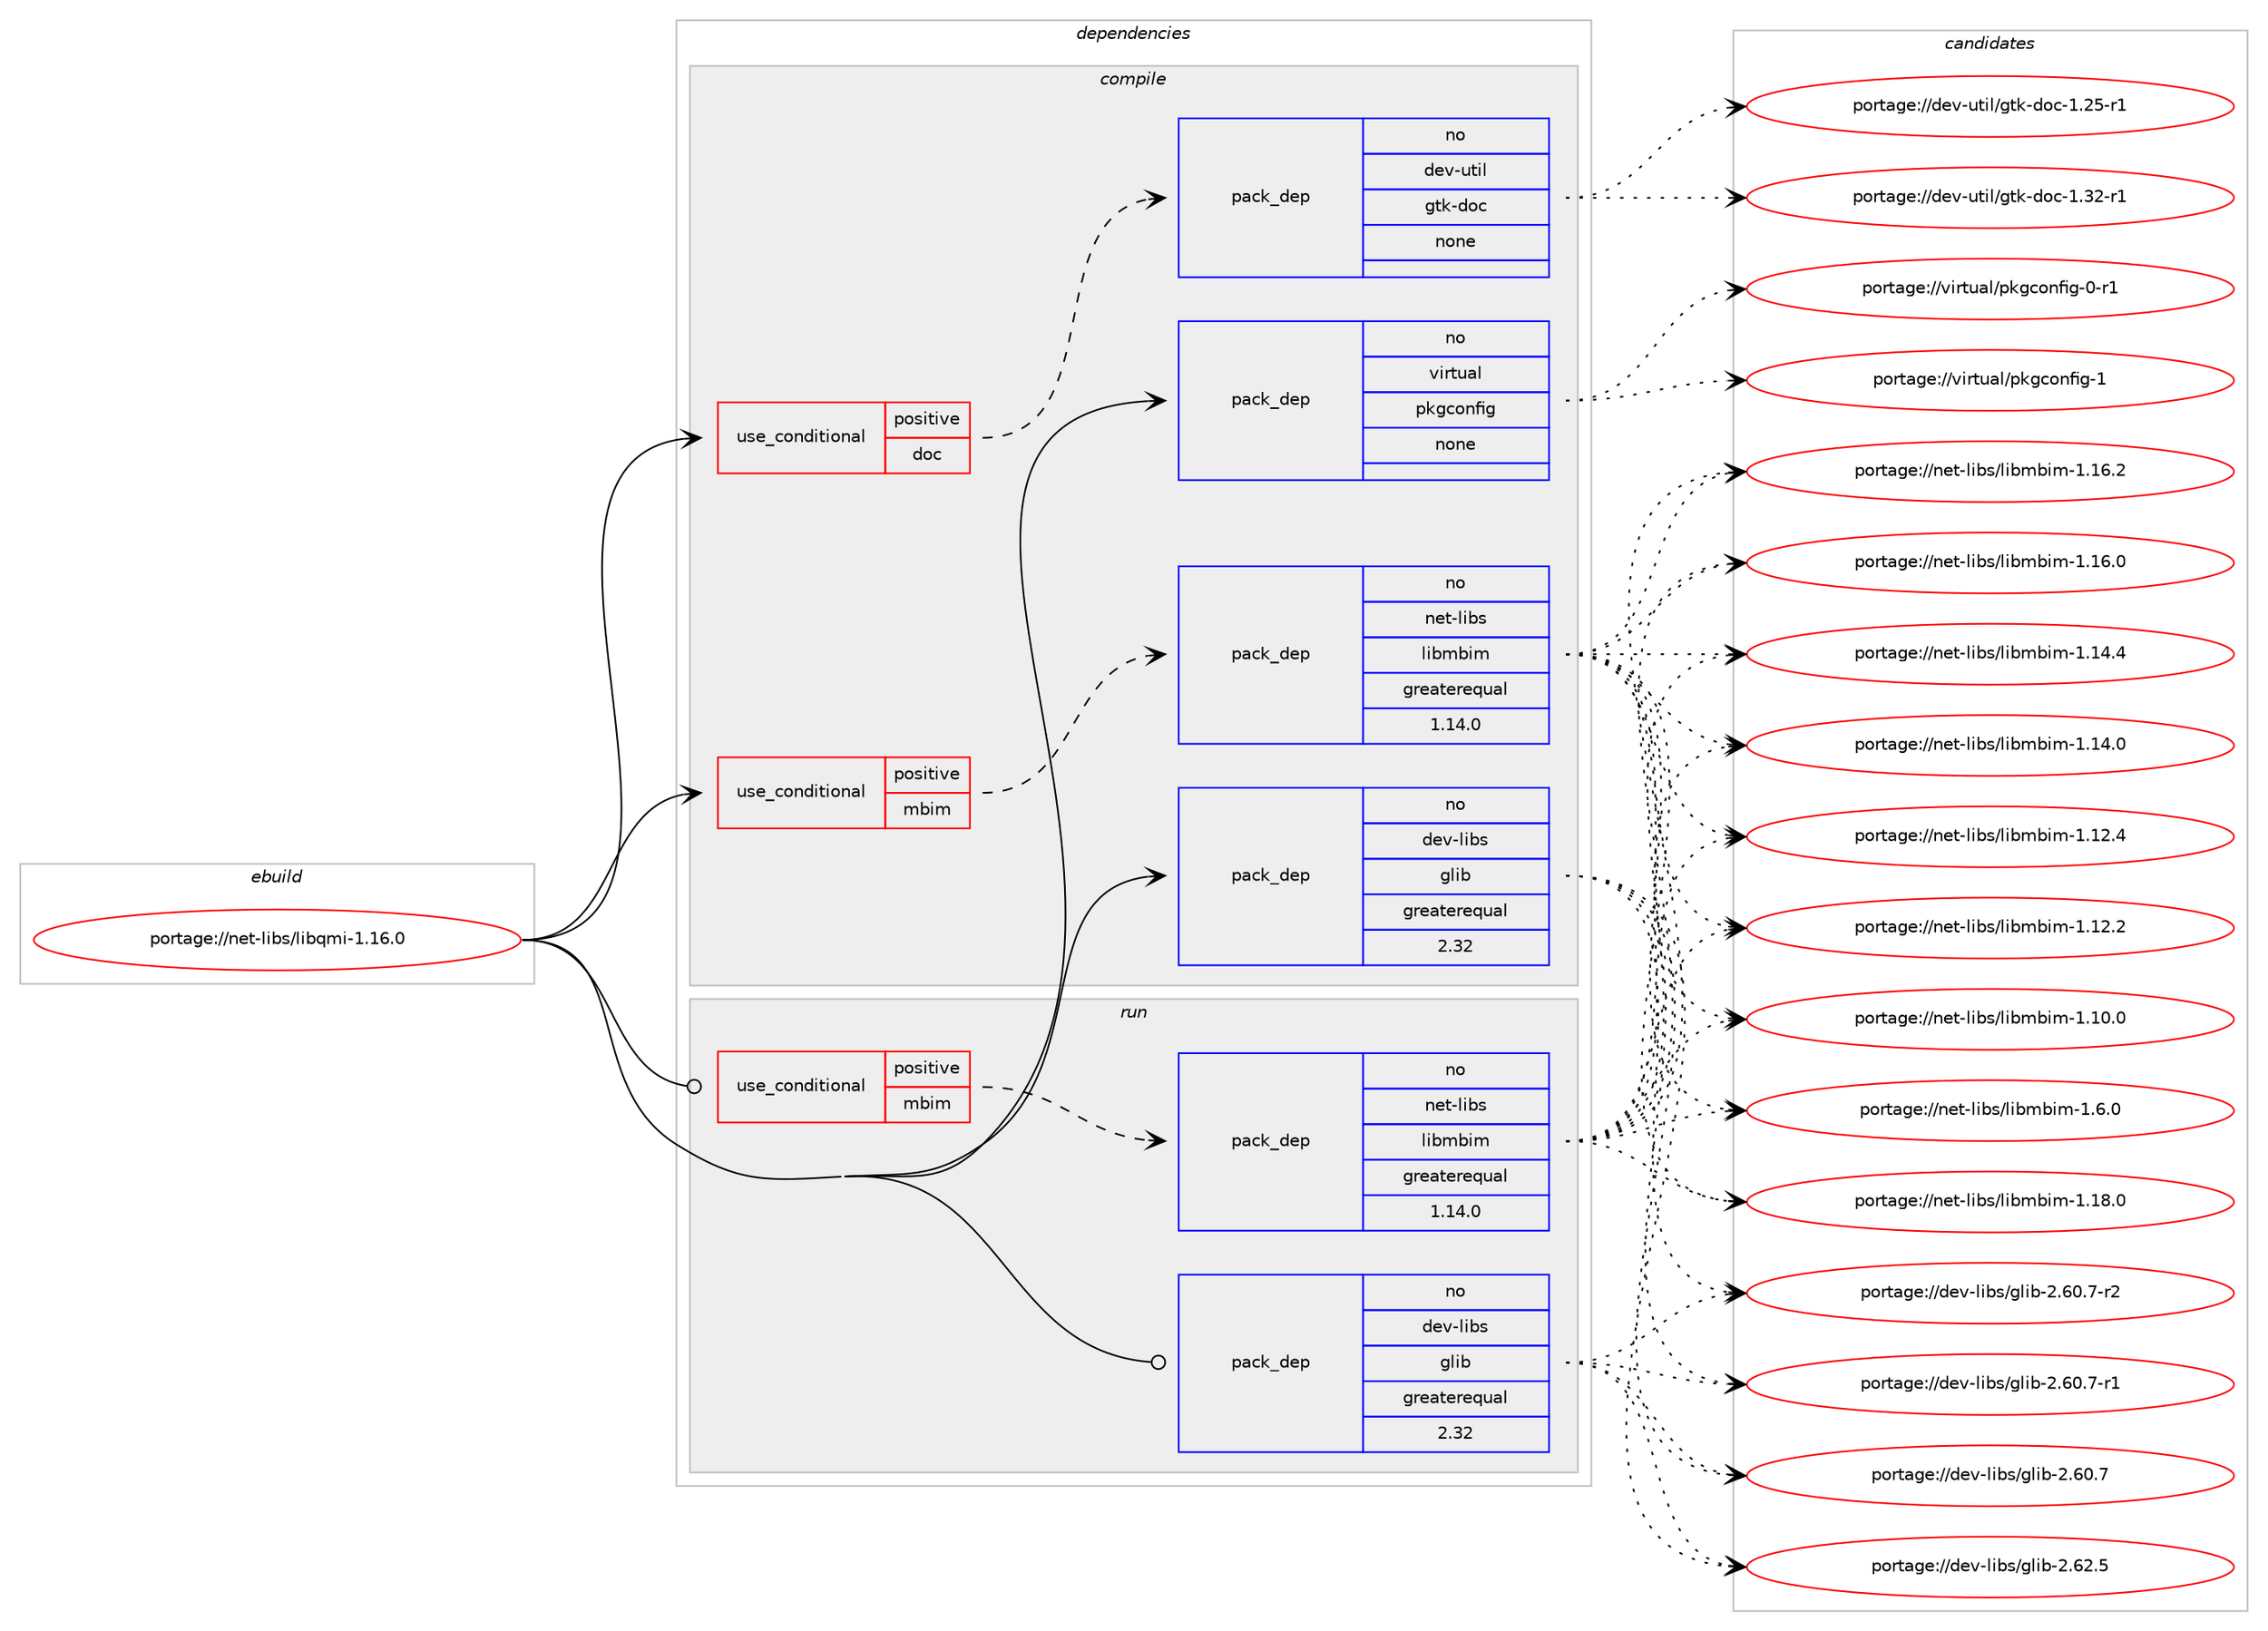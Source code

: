 digraph prolog {

# *************
# Graph options
# *************

newrank=true;
concentrate=true;
compound=true;
graph [rankdir=LR,fontname=Helvetica,fontsize=10,ranksep=1.5];#, ranksep=2.5, nodesep=0.2];
edge  [arrowhead=vee];
node  [fontname=Helvetica,fontsize=10];

# **********
# The ebuild
# **********

subgraph cluster_leftcol {
color=gray;
rank=same;
label=<<i>ebuild</i>>;
id [label="portage://net-libs/libqmi-1.16.0", color=red, width=4, href="../net-libs/libqmi-1.16.0.svg"];
}

# ****************
# The dependencies
# ****************

subgraph cluster_midcol {
color=gray;
label=<<i>dependencies</i>>;
subgraph cluster_compile {
fillcolor="#eeeeee";
style=filled;
label=<<i>compile</i>>;
subgraph cond19325 {
dependency88369 [label=<<TABLE BORDER="0" CELLBORDER="1" CELLSPACING="0" CELLPADDING="4"><TR><TD ROWSPAN="3" CELLPADDING="10">use_conditional</TD></TR><TR><TD>positive</TD></TR><TR><TD>doc</TD></TR></TABLE>>, shape=none, color=red];
subgraph pack67389 {
dependency88370 [label=<<TABLE BORDER="0" CELLBORDER="1" CELLSPACING="0" CELLPADDING="4" WIDTH="220"><TR><TD ROWSPAN="6" CELLPADDING="30">pack_dep</TD></TR><TR><TD WIDTH="110">no</TD></TR><TR><TD>dev-util</TD></TR><TR><TD>gtk-doc</TD></TR><TR><TD>none</TD></TR><TR><TD></TD></TR></TABLE>>, shape=none, color=blue];
}
dependency88369:e -> dependency88370:w [weight=20,style="dashed",arrowhead="vee"];
}
id:e -> dependency88369:w [weight=20,style="solid",arrowhead="vee"];
subgraph cond19326 {
dependency88371 [label=<<TABLE BORDER="0" CELLBORDER="1" CELLSPACING="0" CELLPADDING="4"><TR><TD ROWSPAN="3" CELLPADDING="10">use_conditional</TD></TR><TR><TD>positive</TD></TR><TR><TD>mbim</TD></TR></TABLE>>, shape=none, color=red];
subgraph pack67390 {
dependency88372 [label=<<TABLE BORDER="0" CELLBORDER="1" CELLSPACING="0" CELLPADDING="4" WIDTH="220"><TR><TD ROWSPAN="6" CELLPADDING="30">pack_dep</TD></TR><TR><TD WIDTH="110">no</TD></TR><TR><TD>net-libs</TD></TR><TR><TD>libmbim</TD></TR><TR><TD>greaterequal</TD></TR><TR><TD>1.14.0</TD></TR></TABLE>>, shape=none, color=blue];
}
dependency88371:e -> dependency88372:w [weight=20,style="dashed",arrowhead="vee"];
}
id:e -> dependency88371:w [weight=20,style="solid",arrowhead="vee"];
subgraph pack67391 {
dependency88373 [label=<<TABLE BORDER="0" CELLBORDER="1" CELLSPACING="0" CELLPADDING="4" WIDTH="220"><TR><TD ROWSPAN="6" CELLPADDING="30">pack_dep</TD></TR><TR><TD WIDTH="110">no</TD></TR><TR><TD>dev-libs</TD></TR><TR><TD>glib</TD></TR><TR><TD>greaterequal</TD></TR><TR><TD>2.32</TD></TR></TABLE>>, shape=none, color=blue];
}
id:e -> dependency88373:w [weight=20,style="solid",arrowhead="vee"];
subgraph pack67392 {
dependency88374 [label=<<TABLE BORDER="0" CELLBORDER="1" CELLSPACING="0" CELLPADDING="4" WIDTH="220"><TR><TD ROWSPAN="6" CELLPADDING="30">pack_dep</TD></TR><TR><TD WIDTH="110">no</TD></TR><TR><TD>virtual</TD></TR><TR><TD>pkgconfig</TD></TR><TR><TD>none</TD></TR><TR><TD></TD></TR></TABLE>>, shape=none, color=blue];
}
id:e -> dependency88374:w [weight=20,style="solid",arrowhead="vee"];
}
subgraph cluster_compileandrun {
fillcolor="#eeeeee";
style=filled;
label=<<i>compile and run</i>>;
}
subgraph cluster_run {
fillcolor="#eeeeee";
style=filled;
label=<<i>run</i>>;
subgraph cond19327 {
dependency88375 [label=<<TABLE BORDER="0" CELLBORDER="1" CELLSPACING="0" CELLPADDING="4"><TR><TD ROWSPAN="3" CELLPADDING="10">use_conditional</TD></TR><TR><TD>positive</TD></TR><TR><TD>mbim</TD></TR></TABLE>>, shape=none, color=red];
subgraph pack67393 {
dependency88376 [label=<<TABLE BORDER="0" CELLBORDER="1" CELLSPACING="0" CELLPADDING="4" WIDTH="220"><TR><TD ROWSPAN="6" CELLPADDING="30">pack_dep</TD></TR><TR><TD WIDTH="110">no</TD></TR><TR><TD>net-libs</TD></TR><TR><TD>libmbim</TD></TR><TR><TD>greaterequal</TD></TR><TR><TD>1.14.0</TD></TR></TABLE>>, shape=none, color=blue];
}
dependency88375:e -> dependency88376:w [weight=20,style="dashed",arrowhead="vee"];
}
id:e -> dependency88375:w [weight=20,style="solid",arrowhead="odot"];
subgraph pack67394 {
dependency88377 [label=<<TABLE BORDER="0" CELLBORDER="1" CELLSPACING="0" CELLPADDING="4" WIDTH="220"><TR><TD ROWSPAN="6" CELLPADDING="30">pack_dep</TD></TR><TR><TD WIDTH="110">no</TD></TR><TR><TD>dev-libs</TD></TR><TR><TD>glib</TD></TR><TR><TD>greaterequal</TD></TR><TR><TD>2.32</TD></TR></TABLE>>, shape=none, color=blue];
}
id:e -> dependency88377:w [weight=20,style="solid",arrowhead="odot"];
}
}

# **************
# The candidates
# **************

subgraph cluster_choices {
rank=same;
color=gray;
label=<<i>candidates</i>>;

subgraph choice67389 {
color=black;
nodesep=1;
choice1001011184511711610510847103116107451001119945494651504511449 [label="portage://dev-util/gtk-doc-1.32-r1", color=red, width=4,href="../dev-util/gtk-doc-1.32-r1.svg"];
choice1001011184511711610510847103116107451001119945494650534511449 [label="portage://dev-util/gtk-doc-1.25-r1", color=red, width=4,href="../dev-util/gtk-doc-1.25-r1.svg"];
dependency88370:e -> choice1001011184511711610510847103116107451001119945494651504511449:w [style=dotted,weight="100"];
dependency88370:e -> choice1001011184511711610510847103116107451001119945494650534511449:w [style=dotted,weight="100"];
}
subgraph choice67390 {
color=black;
nodesep=1;
choice1101011164510810598115471081059810998105109454946544648 [label="portage://net-libs/libmbim-1.6.0", color=red, width=4,href="../net-libs/libmbim-1.6.0.svg"];
choice110101116451081059811547108105981099810510945494649564648 [label="portage://net-libs/libmbim-1.18.0", color=red, width=4,href="../net-libs/libmbim-1.18.0.svg"];
choice110101116451081059811547108105981099810510945494649544650 [label="portage://net-libs/libmbim-1.16.2", color=red, width=4,href="../net-libs/libmbim-1.16.2.svg"];
choice110101116451081059811547108105981099810510945494649544648 [label="portage://net-libs/libmbim-1.16.0", color=red, width=4,href="../net-libs/libmbim-1.16.0.svg"];
choice110101116451081059811547108105981099810510945494649524652 [label="portage://net-libs/libmbim-1.14.4", color=red, width=4,href="../net-libs/libmbim-1.14.4.svg"];
choice110101116451081059811547108105981099810510945494649524648 [label="portage://net-libs/libmbim-1.14.0", color=red, width=4,href="../net-libs/libmbim-1.14.0.svg"];
choice110101116451081059811547108105981099810510945494649504652 [label="portage://net-libs/libmbim-1.12.4", color=red, width=4,href="../net-libs/libmbim-1.12.4.svg"];
choice110101116451081059811547108105981099810510945494649504650 [label="portage://net-libs/libmbim-1.12.2", color=red, width=4,href="../net-libs/libmbim-1.12.2.svg"];
choice110101116451081059811547108105981099810510945494649484648 [label="portage://net-libs/libmbim-1.10.0", color=red, width=4,href="../net-libs/libmbim-1.10.0.svg"];
dependency88372:e -> choice1101011164510810598115471081059810998105109454946544648:w [style=dotted,weight="100"];
dependency88372:e -> choice110101116451081059811547108105981099810510945494649564648:w [style=dotted,weight="100"];
dependency88372:e -> choice110101116451081059811547108105981099810510945494649544650:w [style=dotted,weight="100"];
dependency88372:e -> choice110101116451081059811547108105981099810510945494649544648:w [style=dotted,weight="100"];
dependency88372:e -> choice110101116451081059811547108105981099810510945494649524652:w [style=dotted,weight="100"];
dependency88372:e -> choice110101116451081059811547108105981099810510945494649524648:w [style=dotted,weight="100"];
dependency88372:e -> choice110101116451081059811547108105981099810510945494649504652:w [style=dotted,weight="100"];
dependency88372:e -> choice110101116451081059811547108105981099810510945494649504650:w [style=dotted,weight="100"];
dependency88372:e -> choice110101116451081059811547108105981099810510945494649484648:w [style=dotted,weight="100"];
}
subgraph choice67391 {
color=black;
nodesep=1;
choice1001011184510810598115471031081059845504654504653 [label="portage://dev-libs/glib-2.62.5", color=red, width=4,href="../dev-libs/glib-2.62.5.svg"];
choice10010111845108105981154710310810598455046544846554511450 [label="portage://dev-libs/glib-2.60.7-r2", color=red, width=4,href="../dev-libs/glib-2.60.7-r2.svg"];
choice10010111845108105981154710310810598455046544846554511449 [label="portage://dev-libs/glib-2.60.7-r1", color=red, width=4,href="../dev-libs/glib-2.60.7-r1.svg"];
choice1001011184510810598115471031081059845504654484655 [label="portage://dev-libs/glib-2.60.7", color=red, width=4,href="../dev-libs/glib-2.60.7.svg"];
dependency88373:e -> choice1001011184510810598115471031081059845504654504653:w [style=dotted,weight="100"];
dependency88373:e -> choice10010111845108105981154710310810598455046544846554511450:w [style=dotted,weight="100"];
dependency88373:e -> choice10010111845108105981154710310810598455046544846554511449:w [style=dotted,weight="100"];
dependency88373:e -> choice1001011184510810598115471031081059845504654484655:w [style=dotted,weight="100"];
}
subgraph choice67392 {
color=black;
nodesep=1;
choice1181051141161179710847112107103991111101021051034549 [label="portage://virtual/pkgconfig-1", color=red, width=4,href="../virtual/pkgconfig-1.svg"];
choice11810511411611797108471121071039911111010210510345484511449 [label="portage://virtual/pkgconfig-0-r1", color=red, width=4,href="../virtual/pkgconfig-0-r1.svg"];
dependency88374:e -> choice1181051141161179710847112107103991111101021051034549:w [style=dotted,weight="100"];
dependency88374:e -> choice11810511411611797108471121071039911111010210510345484511449:w [style=dotted,weight="100"];
}
subgraph choice67393 {
color=black;
nodesep=1;
choice1101011164510810598115471081059810998105109454946544648 [label="portage://net-libs/libmbim-1.6.0", color=red, width=4,href="../net-libs/libmbim-1.6.0.svg"];
choice110101116451081059811547108105981099810510945494649564648 [label="portage://net-libs/libmbim-1.18.0", color=red, width=4,href="../net-libs/libmbim-1.18.0.svg"];
choice110101116451081059811547108105981099810510945494649544650 [label="portage://net-libs/libmbim-1.16.2", color=red, width=4,href="../net-libs/libmbim-1.16.2.svg"];
choice110101116451081059811547108105981099810510945494649544648 [label="portage://net-libs/libmbim-1.16.0", color=red, width=4,href="../net-libs/libmbim-1.16.0.svg"];
choice110101116451081059811547108105981099810510945494649524652 [label="portage://net-libs/libmbim-1.14.4", color=red, width=4,href="../net-libs/libmbim-1.14.4.svg"];
choice110101116451081059811547108105981099810510945494649524648 [label="portage://net-libs/libmbim-1.14.0", color=red, width=4,href="../net-libs/libmbim-1.14.0.svg"];
choice110101116451081059811547108105981099810510945494649504652 [label="portage://net-libs/libmbim-1.12.4", color=red, width=4,href="../net-libs/libmbim-1.12.4.svg"];
choice110101116451081059811547108105981099810510945494649504650 [label="portage://net-libs/libmbim-1.12.2", color=red, width=4,href="../net-libs/libmbim-1.12.2.svg"];
choice110101116451081059811547108105981099810510945494649484648 [label="portage://net-libs/libmbim-1.10.0", color=red, width=4,href="../net-libs/libmbim-1.10.0.svg"];
dependency88376:e -> choice1101011164510810598115471081059810998105109454946544648:w [style=dotted,weight="100"];
dependency88376:e -> choice110101116451081059811547108105981099810510945494649564648:w [style=dotted,weight="100"];
dependency88376:e -> choice110101116451081059811547108105981099810510945494649544650:w [style=dotted,weight="100"];
dependency88376:e -> choice110101116451081059811547108105981099810510945494649544648:w [style=dotted,weight="100"];
dependency88376:e -> choice110101116451081059811547108105981099810510945494649524652:w [style=dotted,weight="100"];
dependency88376:e -> choice110101116451081059811547108105981099810510945494649524648:w [style=dotted,weight="100"];
dependency88376:e -> choice110101116451081059811547108105981099810510945494649504652:w [style=dotted,weight="100"];
dependency88376:e -> choice110101116451081059811547108105981099810510945494649504650:w [style=dotted,weight="100"];
dependency88376:e -> choice110101116451081059811547108105981099810510945494649484648:w [style=dotted,weight="100"];
}
subgraph choice67394 {
color=black;
nodesep=1;
choice1001011184510810598115471031081059845504654504653 [label="portage://dev-libs/glib-2.62.5", color=red, width=4,href="../dev-libs/glib-2.62.5.svg"];
choice10010111845108105981154710310810598455046544846554511450 [label="portage://dev-libs/glib-2.60.7-r2", color=red, width=4,href="../dev-libs/glib-2.60.7-r2.svg"];
choice10010111845108105981154710310810598455046544846554511449 [label="portage://dev-libs/glib-2.60.7-r1", color=red, width=4,href="../dev-libs/glib-2.60.7-r1.svg"];
choice1001011184510810598115471031081059845504654484655 [label="portage://dev-libs/glib-2.60.7", color=red, width=4,href="../dev-libs/glib-2.60.7.svg"];
dependency88377:e -> choice1001011184510810598115471031081059845504654504653:w [style=dotted,weight="100"];
dependency88377:e -> choice10010111845108105981154710310810598455046544846554511450:w [style=dotted,weight="100"];
dependency88377:e -> choice10010111845108105981154710310810598455046544846554511449:w [style=dotted,weight="100"];
dependency88377:e -> choice1001011184510810598115471031081059845504654484655:w [style=dotted,weight="100"];
}
}

}
